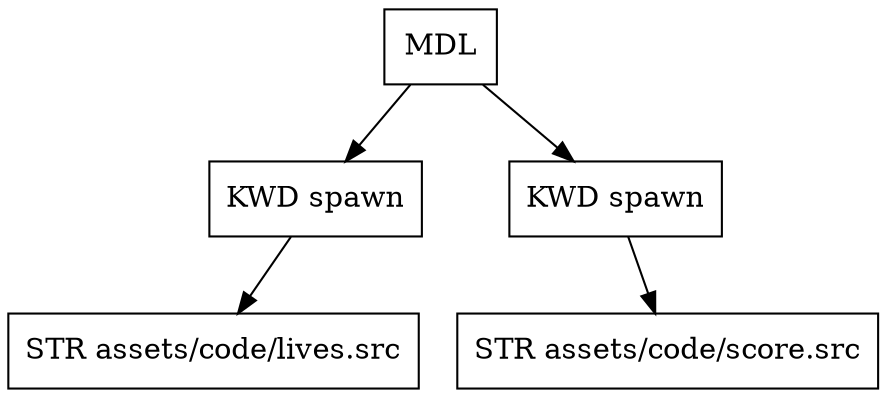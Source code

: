digraph G {
node [shape = circle];
node174 [ uuid = "43ea792c-c6ba-47c8-b5d4-a29f898bd026" shape = "record" label = "MDL
 " ];
node175 [ uuid = "7b837ac5-972c-4de5-ba78-d0de02880a8d" shape = "record" label = "KWD
 spawn" ];
node176 [ uuid = "1100811f-8620-4828-bd69-a5d5336ec909" shape = "record" label = "STR
 assets/code/lives.src" ];
node175 -> node176;
node174 -> node175;
node177 [ uuid = "a4808767-6d5a-42f1-97aa-89561c5ad8c5" shape = "record" label = "KWD
 spawn" ];
node178 [ uuid = "e80ddc43-17d6-429c-b4ac-6dd498aaf4a8" shape = "record" label = "STR
 assets/code/score.src" ];
node177 -> node178;
node174 -> node177;
}
